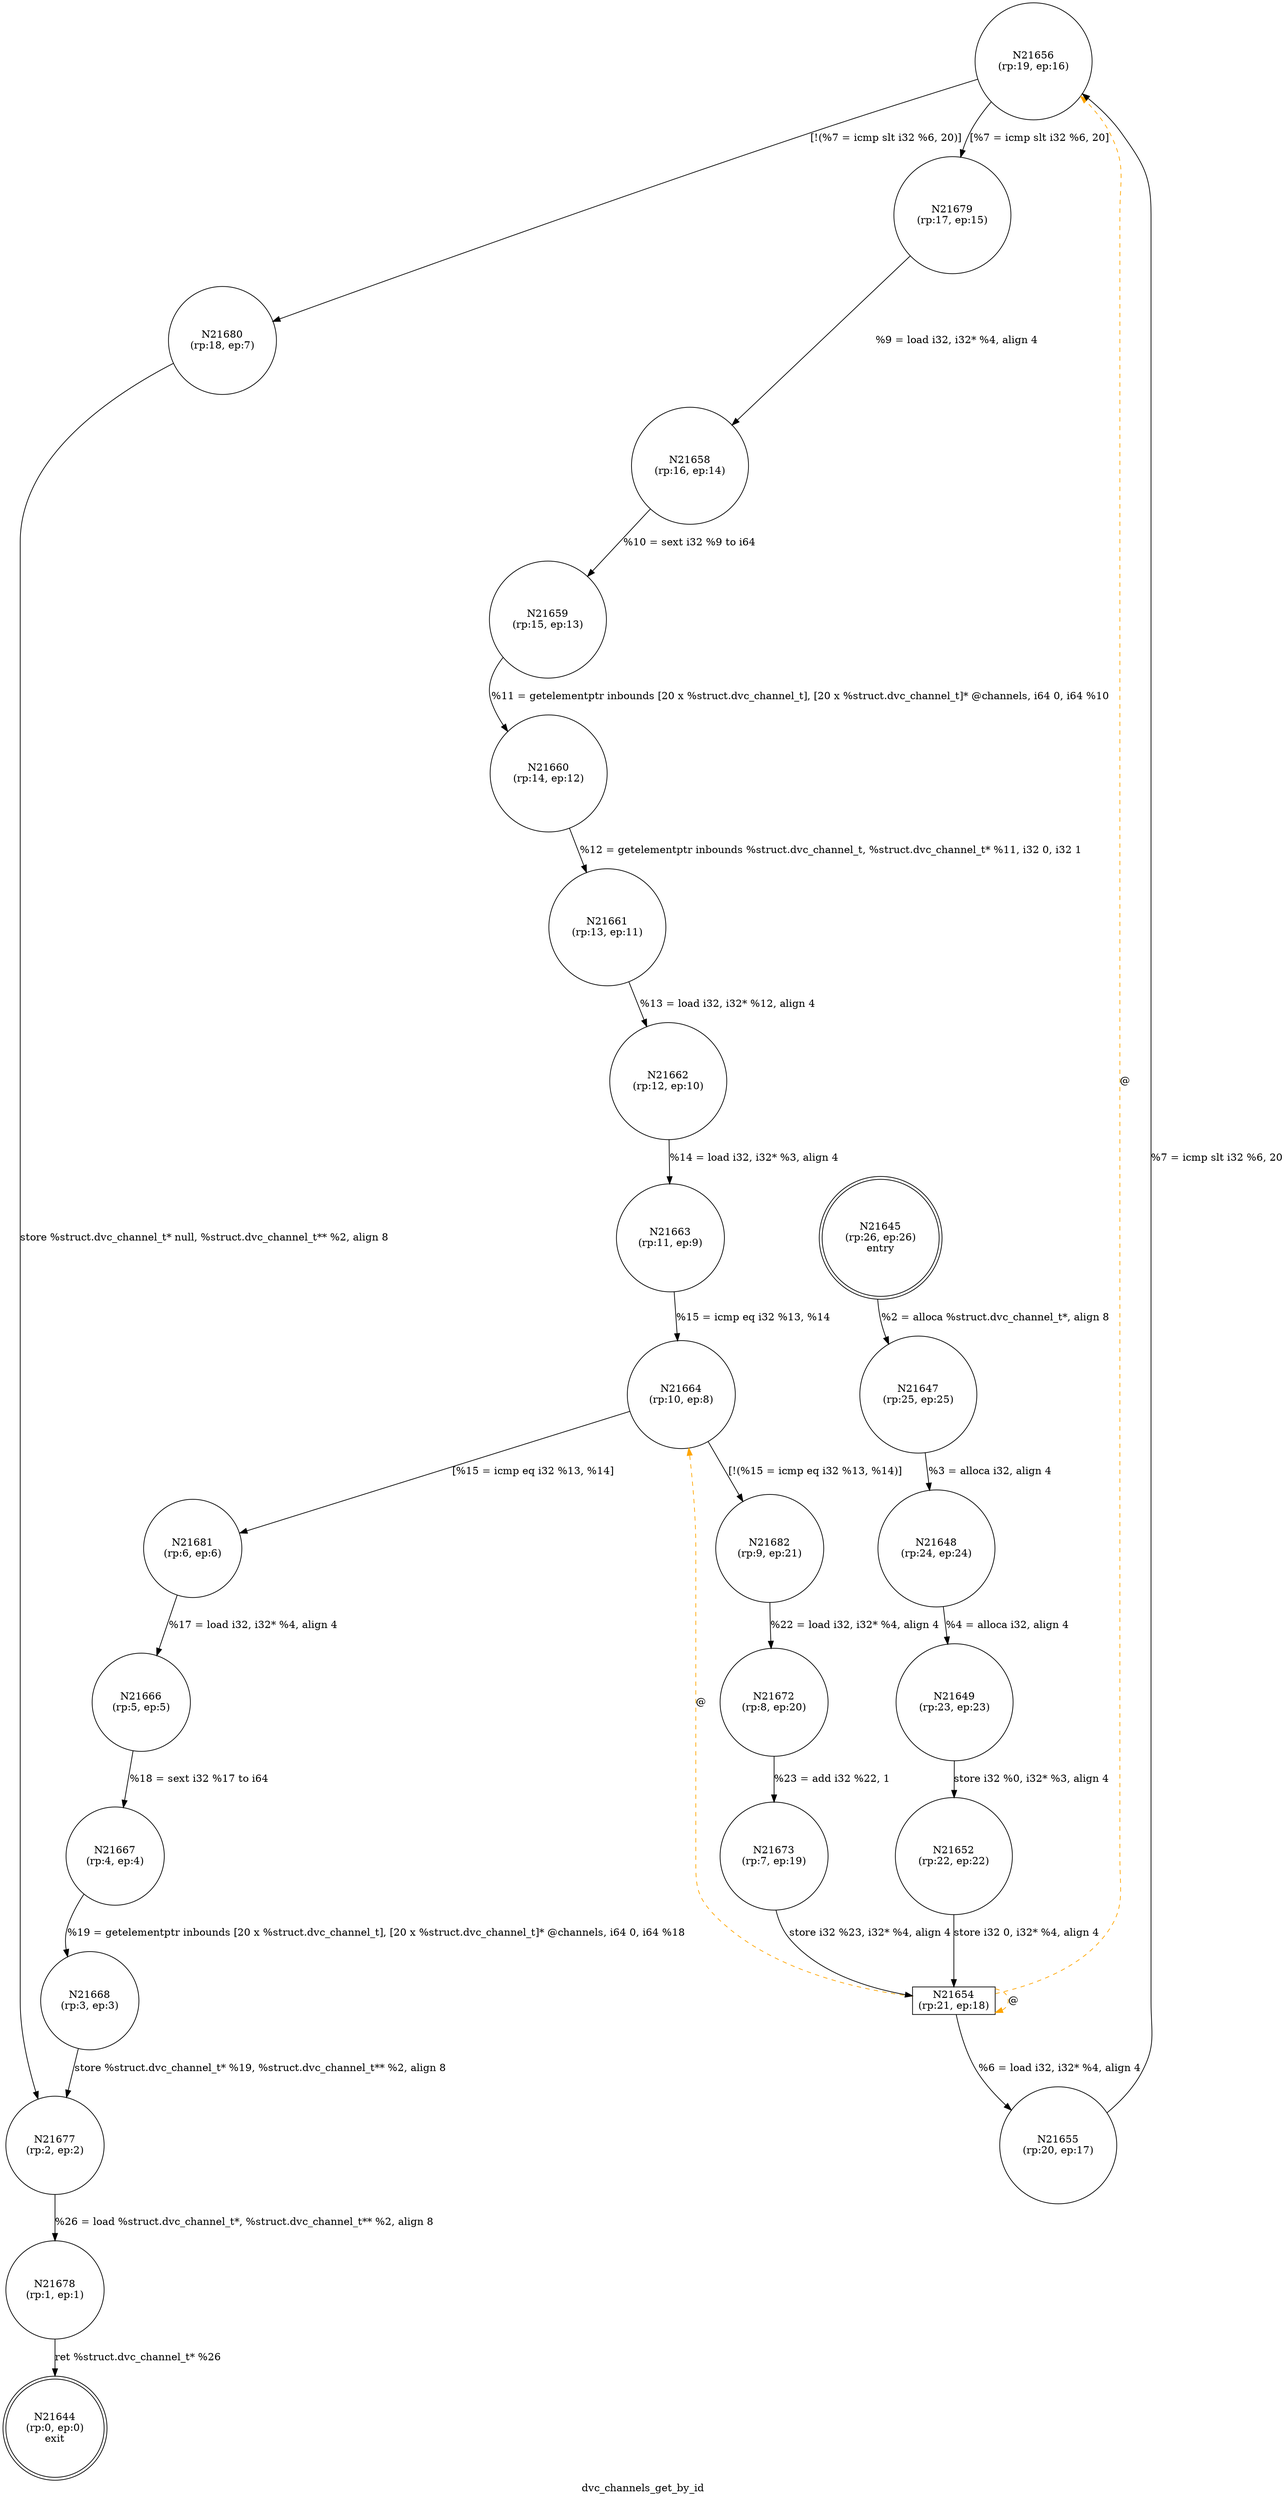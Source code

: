 digraph dvc_channels_get_by_id {
label="dvc_channels_get_by_id"
21644 [label="N21644\n(rp:0, ep:0)\nexit", shape="doublecircle"]
21645 [label="N21645\n(rp:26, ep:26)\nentry", shape="doublecircle"]
21645 -> 21647 [label="%2 = alloca %struct.dvc_channel_t*, align 8"]
21647 [label="N21647\n(rp:25, ep:25)", shape="circle"]
21647 -> 21648 [label="%3 = alloca i32, align 4"]
21648 [label="N21648\n(rp:24, ep:24)", shape="circle"]
21648 -> 21649 [label="%4 = alloca i32, align 4"]
21649 [label="N21649\n(rp:23, ep:23)", shape="circle"]
21649 -> 21652 [label="store i32 %0, i32* %3, align 4"]
21652 [label="N21652\n(rp:22, ep:22)", shape="circle"]
21652 -> 21654 [label="store i32 0, i32* %4, align 4"]
21654 [label="N21654\n(rp:21, ep:18)", shape="box"]
21654 -> 21655 [label="%6 = load i32, i32* %4, align 4"]
21654 -> 21654 [label="@", style="dashed", color="orange"]
21654 -> 21664 [label="@", style="dashed", color="orange"]
21654 -> 21656 [label="@", style="dashed", color="orange"]
21655 [label="N21655\n(rp:20, ep:17)", shape="circle"]
21655 -> 21656 [label="%7 = icmp slt i32 %6, 20"]
21656 [label="N21656\n(rp:19, ep:16)", shape="circle"]
21656 -> 21679 [label="[%7 = icmp slt i32 %6, 20]"]
21656 -> 21680 [label="[!(%7 = icmp slt i32 %6, 20)]"]
21658 [label="N21658\n(rp:16, ep:14)", shape="circle"]
21658 -> 21659 [label="%10 = sext i32 %9 to i64"]
21659 [label="N21659\n(rp:15, ep:13)", shape="circle"]
21659 -> 21660 [label="%11 = getelementptr inbounds [20 x %struct.dvc_channel_t], [20 x %struct.dvc_channel_t]* @channels, i64 0, i64 %10"]
21660 [label="N21660\n(rp:14, ep:12)", shape="circle"]
21660 -> 21661 [label="%12 = getelementptr inbounds %struct.dvc_channel_t, %struct.dvc_channel_t* %11, i32 0, i32 1"]
21661 [label="N21661\n(rp:13, ep:11)", shape="circle"]
21661 -> 21662 [label="%13 = load i32, i32* %12, align 4"]
21662 [label="N21662\n(rp:12, ep:10)", shape="circle"]
21662 -> 21663 [label="%14 = load i32, i32* %3, align 4"]
21663 [label="N21663\n(rp:11, ep:9)", shape="circle"]
21663 -> 21664 [label="%15 = icmp eq i32 %13, %14"]
21664 [label="N21664\n(rp:10, ep:8)", shape="circle"]
21664 -> 21681 [label="[%15 = icmp eq i32 %13, %14]"]
21664 -> 21682 [label="[!(%15 = icmp eq i32 %13, %14)]"]
21666 [label="N21666\n(rp:5, ep:5)", shape="circle"]
21666 -> 21667 [label="%18 = sext i32 %17 to i64"]
21667 [label="N21667\n(rp:4, ep:4)", shape="circle"]
21667 -> 21668 [label="%19 = getelementptr inbounds [20 x %struct.dvc_channel_t], [20 x %struct.dvc_channel_t]* @channels, i64 0, i64 %18"]
21668 [label="N21668\n(rp:3, ep:3)", shape="circle"]
21668 -> 21677 [label="store %struct.dvc_channel_t* %19, %struct.dvc_channel_t** %2, align 8"]
21672 [label="N21672\n(rp:8, ep:20)", shape="circle"]
21672 -> 21673 [label="%23 = add i32 %22, 1"]
21673 [label="N21673\n(rp:7, ep:19)", shape="circle"]
21673 -> 21654 [label="store i32 %23, i32* %4, align 4"]
21677 [label="N21677\n(rp:2, ep:2)", shape="circle"]
21677 -> 21678 [label="%26 = load %struct.dvc_channel_t*, %struct.dvc_channel_t** %2, align 8"]
21678 [label="N21678\n(rp:1, ep:1)", shape="circle"]
21678 -> 21644 [label="ret %struct.dvc_channel_t* %26"]
21679 [label="N21679\n(rp:17, ep:15)", shape="circle"]
21679 -> 21658 [label="%9 = load i32, i32* %4, align 4"]
21680 [label="N21680\n(rp:18, ep:7)", shape="circle"]
21680 -> 21677 [label="store %struct.dvc_channel_t* null, %struct.dvc_channel_t** %2, align 8"]
21681 [label="N21681\n(rp:6, ep:6)", shape="circle"]
21681 -> 21666 [label="%17 = load i32, i32* %4, align 4"]
21682 [label="N21682\n(rp:9, ep:21)", shape="circle"]
21682 -> 21672 [label="%22 = load i32, i32* %4, align 4"]
}
